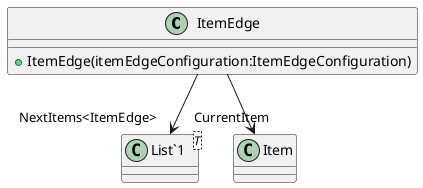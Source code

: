 @startuml
class ItemEdge {
    + ItemEdge(itemEdgeConfiguration:ItemEdgeConfiguration)
}
class "List`1"<T> {
}
ItemEdge --> "CurrentItem" Item
ItemEdge --> "NextItems<ItemEdge>" "List`1"
@enduml
